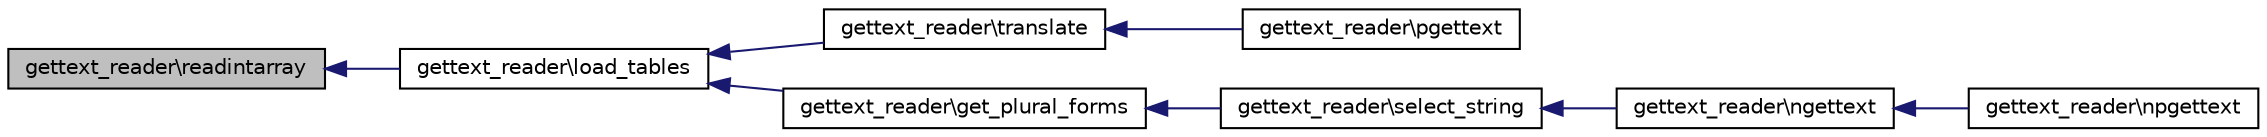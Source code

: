 digraph G
{
  edge [fontname="Helvetica",fontsize="10",labelfontname="Helvetica",labelfontsize="10"];
  node [fontname="Helvetica",fontsize="10",shape=record];
  rankdir="LR";
  Node1 [label="gettext_reader\\readintarray",height=0.2,width=0.4,color="black", fillcolor="grey75", style="filled" fontcolor="black"];
  Node1 -> Node2 [dir="back",color="midnightblue",fontsize="10",style="solid",fontname="Helvetica"];
  Node2 [label="gettext_reader\\load_tables",height=0.2,width=0.4,color="black", fillcolor="white", style="filled",URL="$classgettext__reader.html#a3905d057598a325b328c6be564c6ada5",tooltip="Loads the translation tables from the MO file into the cache If caching is enabled, also loads all strings into a cache to speed up translation lookups."];
  Node2 -> Node3 [dir="back",color="midnightblue",fontsize="10",style="solid",fontname="Helvetica"];
  Node3 [label="gettext_reader\\translate",height=0.2,width=0.4,color="black", fillcolor="white", style="filled",URL="$classgettext__reader.html#a9ed4a4a68fcfa7a15b4bfd5382b97884",tooltip="Translates a string."];
  Node3 -> Node4 [dir="back",color="midnightblue",fontsize="10",style="solid",fontname="Helvetica"];
  Node4 [label="gettext_reader\\pgettext",height=0.2,width=0.4,color="black", fillcolor="white", style="filled",URL="$classgettext__reader.html#aa83399cb9f852744ec4e18b595300045"];
  Node2 -> Node5 [dir="back",color="midnightblue",fontsize="10",style="solid",fontname="Helvetica"];
  Node5 [label="gettext_reader\\get_plural_forms",height=0.2,width=0.4,color="black", fillcolor="white", style="filled",URL="$classgettext__reader.html#a6d4d42aeb8e669c82bdd029aacd5afb0",tooltip="Get possible plural forms from MO header."];
  Node5 -> Node6 [dir="back",color="midnightblue",fontsize="10",style="solid",fontname="Helvetica"];
  Node6 [label="gettext_reader\\select_string",height=0.2,width=0.4,color="black", fillcolor="white", style="filled",URL="$classgettext__reader.html#a7b56a1911c46de99e13677ac10c8d11f",tooltip="Detects which plural form to take."];
  Node6 -> Node7 [dir="back",color="midnightblue",fontsize="10",style="solid",fontname="Helvetica"];
  Node7 [label="gettext_reader\\ngettext",height=0.2,width=0.4,color="black", fillcolor="white", style="filled",URL="$classgettext__reader.html#a68ca60ca885de611b4c33975f79c539c",tooltip="Plural version of gettext."];
  Node7 -> Node8 [dir="back",color="midnightblue",fontsize="10",style="solid",fontname="Helvetica"];
  Node8 [label="gettext_reader\\npgettext",height=0.2,width=0.4,color="black", fillcolor="white", style="filled",URL="$classgettext__reader.html#a066d74e3d58be5e86c2516280df9f965"];
}
